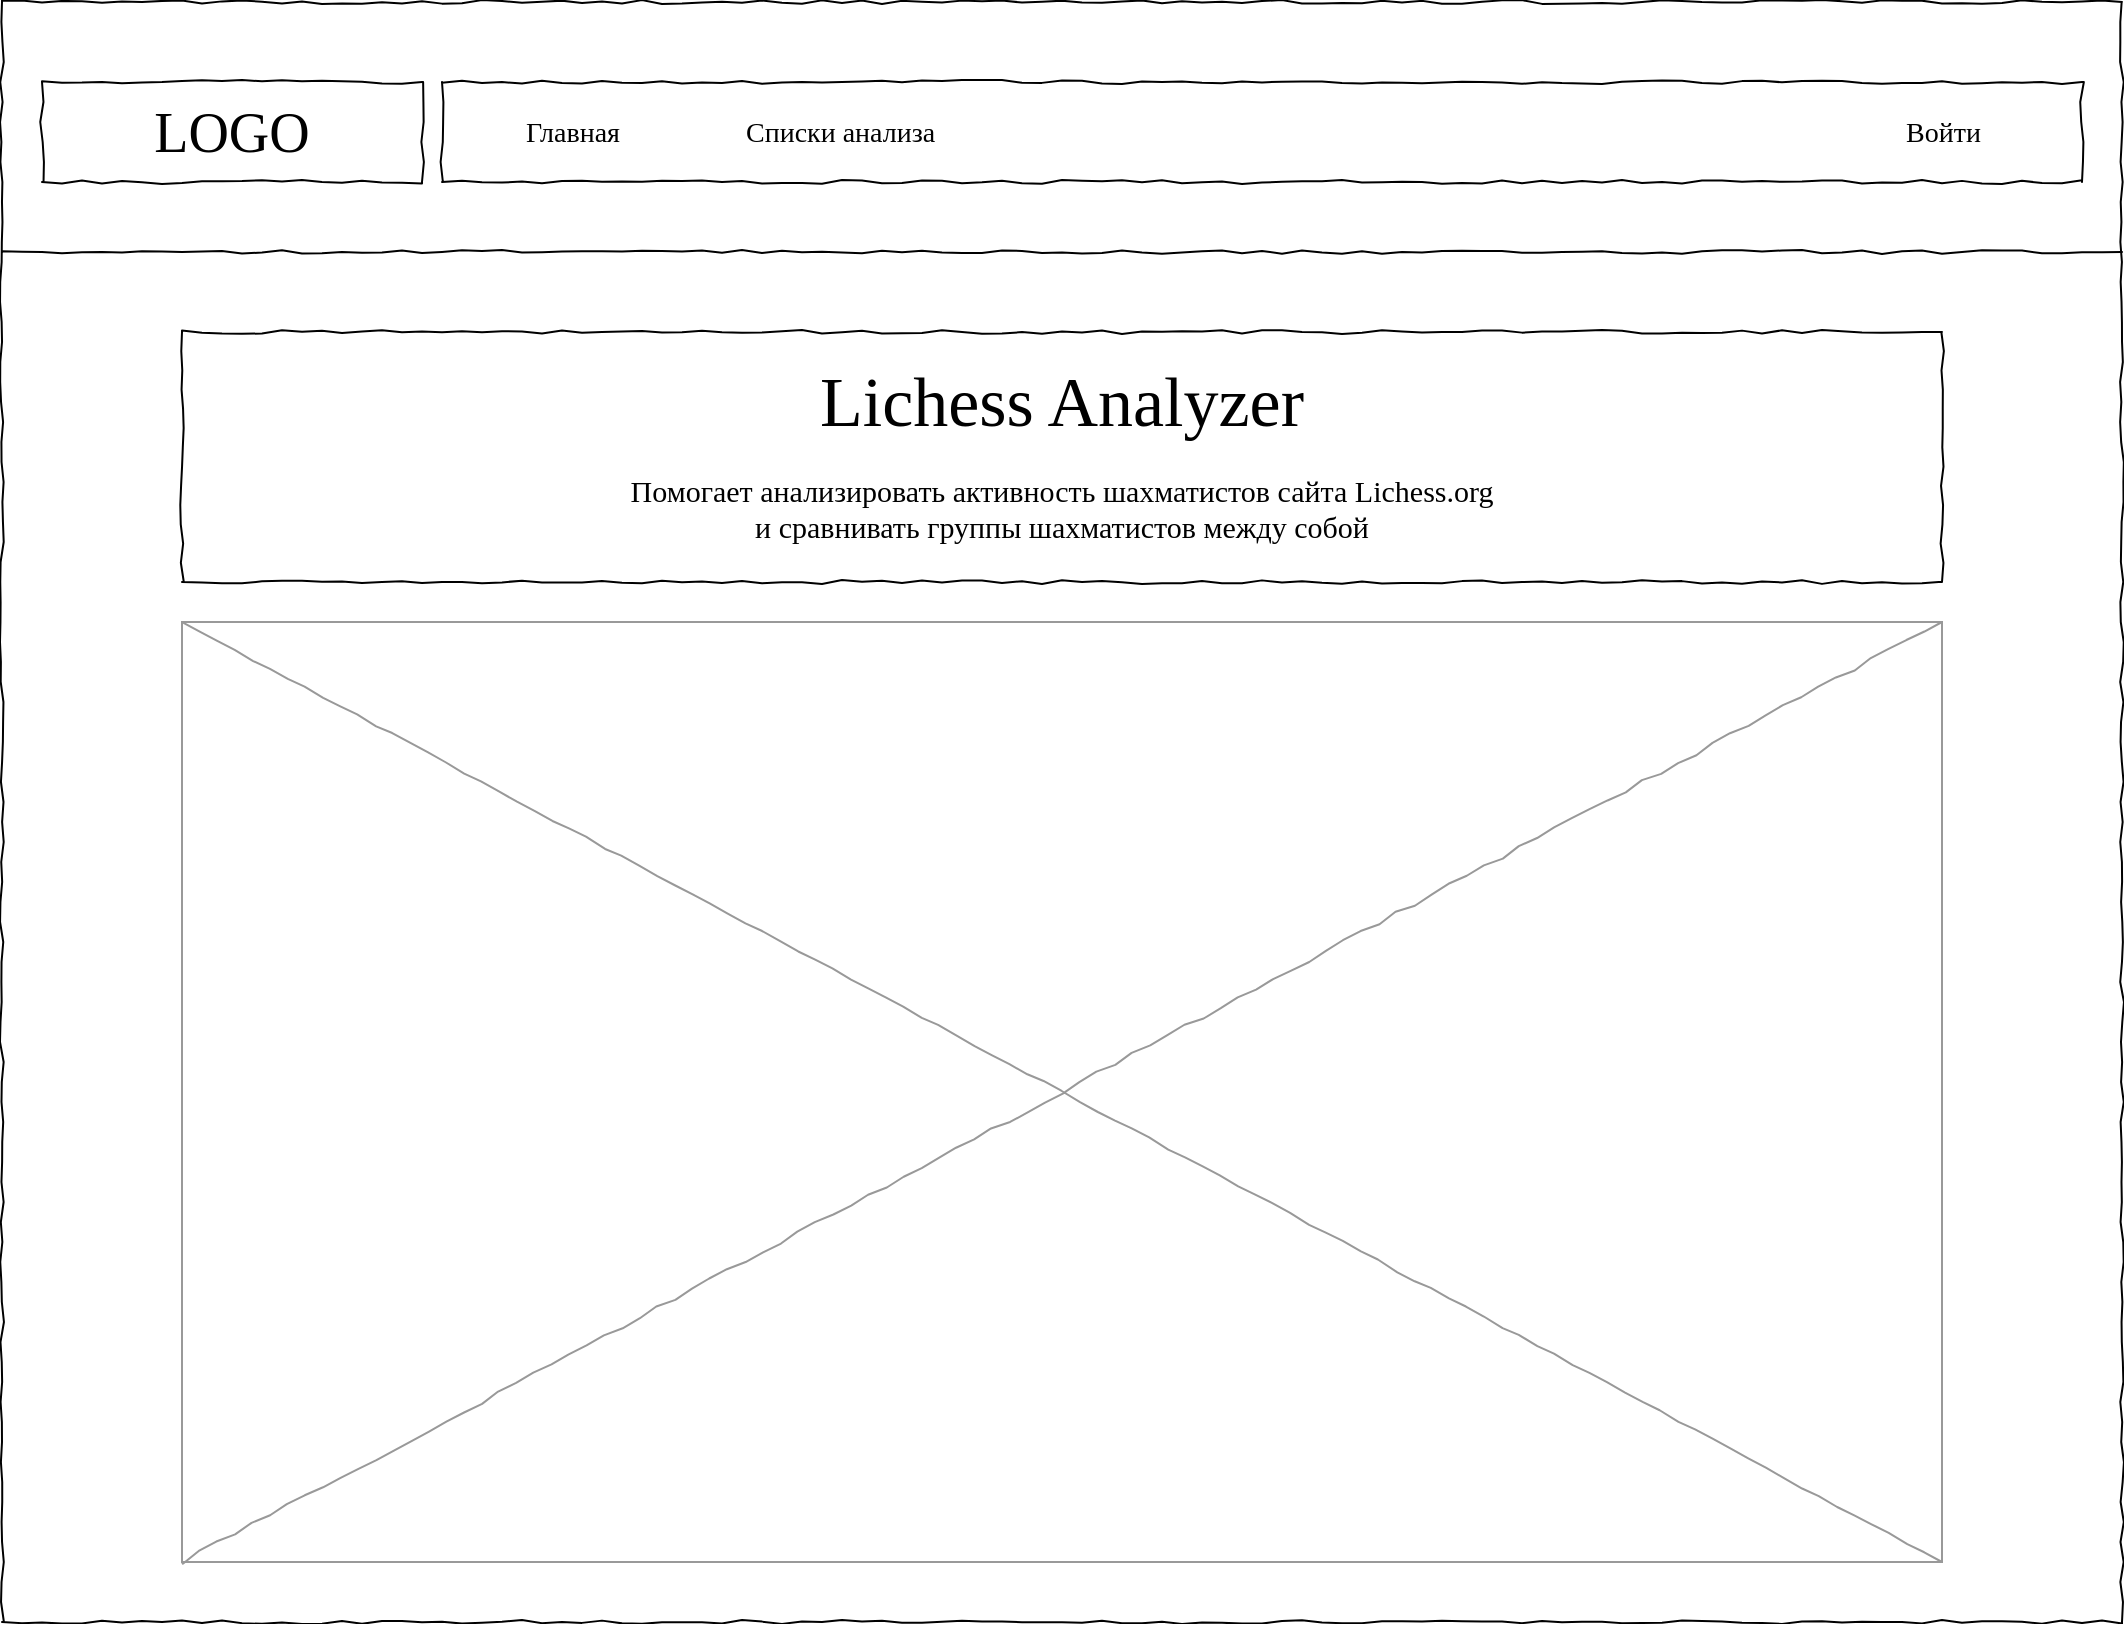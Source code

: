 <mxfile version="23.0.2" type="device" pages="6">
  <diagram id="IiK3ld2tbKqmQ97T3c0a" name="MainPage">
    <mxGraphModel dx="1857" dy="1140" grid="1" gridSize="10" guides="1" tooltips="1" connect="1" arrows="1" fold="1" page="1" pageScale="1" pageWidth="827" pageHeight="1169" math="0" shadow="0">
      <root>
        <mxCell id="0" />
        <mxCell id="1" parent="0" />
        <mxCell id="Mz0OKwbMR0Bx8eXLhOXx-1" value="" style="whiteSpace=wrap;html=1;rounded=0;shadow=0;labelBackgroundColor=none;strokeColor=#000000;strokeWidth=1;fillColor=none;fontFamily=Verdana;fontSize=12;fontColor=#000000;align=center;comic=1;" vertex="1" parent="1">
          <mxGeometry x="20" y="20" width="1060" height="810" as="geometry" />
        </mxCell>
        <mxCell id="Mz0OKwbMR0Bx8eXLhOXx-2" value="LOGO" style="whiteSpace=wrap;html=1;rounded=0;shadow=0;labelBackgroundColor=none;strokeWidth=1;fontFamily=Verdana;fontSize=28;align=center;comic=1;" vertex="1" parent="1">
          <mxGeometry x="40" y="60" width="190" height="50" as="geometry" />
        </mxCell>
        <mxCell id="Mz0OKwbMR0Bx8eXLhOXx-9" value="" style="line;strokeWidth=1;html=1;rounded=0;shadow=0;labelBackgroundColor=none;fillColor=none;fontFamily=Verdana;fontSize=14;fontColor=#000000;align=center;comic=1;" vertex="1" parent="1">
          <mxGeometry x="20" y="140" width="1060" height="10" as="geometry" />
        </mxCell>
        <mxCell id="Mz0OKwbMR0Bx8eXLhOXx-10" value="" style="whiteSpace=wrap;html=1;rounded=0;shadow=0;labelBackgroundColor=none;strokeWidth=1;fillColor=none;fontFamily=Verdana;fontSize=12;align=center;comic=1;" vertex="1" parent="1">
          <mxGeometry x="240" y="60" width="820" height="50" as="geometry" />
        </mxCell>
        <mxCell id="Mz0OKwbMR0Bx8eXLhOXx-11" value="Списки анализа" style="text;html=1;points=[];align=left;verticalAlign=top;spacingTop=-4;fontSize=14;fontFamily=Verdana" vertex="1" parent="1">
          <mxGeometry x="390" y="75" width="140" height="20" as="geometry" />
        </mxCell>
        <mxCell id="Mz0OKwbMR0Bx8eXLhOXx-12" value="Главная" style="text;html=1;points=[];align=left;verticalAlign=top;spacingTop=-4;fontSize=14;fontFamily=Verdana" vertex="1" parent="1">
          <mxGeometry x="280" y="75" width="60" height="20" as="geometry" />
        </mxCell>
        <mxCell id="Mz0OKwbMR0Bx8eXLhOXx-13" value="Войти" style="text;html=1;points=[];align=left;verticalAlign=top;spacingTop=-4;fontSize=14;fontFamily=Verdana" vertex="1" parent="1">
          <mxGeometry x="970" y="75" width="60" height="20" as="geometry" />
        </mxCell>
        <mxCell id="Mz0OKwbMR0Bx8eXLhOXx-15" value="&lt;div style=&quot;&quot;&gt;&lt;font style=&quot;font-size: 35px;&quot;&gt;Lichess Analyzer&lt;/font&gt;&lt;/div&gt;&lt;div style=&quot;&quot;&gt;&lt;br&gt;&lt;/div&gt;&lt;div style=&quot;font-size: 15px;&quot;&gt;&lt;font style=&quot;font-size: 15px;&quot;&gt;Помогает анализировать активность шахматистов сайта Lichess.org&lt;/font&gt;&lt;/div&gt;&lt;div style=&quot;font-size: 15px;&quot;&gt;&lt;font style=&quot;font-size: 15px;&quot;&gt;и сравнивать группы шахматистов между собой&lt;/font&gt;&lt;/div&gt;" style="whiteSpace=wrap;html=1;rounded=0;shadow=0;labelBackgroundColor=none;strokeWidth=1;fillColor=none;fontFamily=Verdana;fontSize=12;align=center;verticalAlign=top;spacing=10;comic=1;" vertex="1" parent="1">
          <mxGeometry x="110" y="185" width="880" height="125" as="geometry" />
        </mxCell>
        <mxCell id="Mz0OKwbMR0Bx8eXLhOXx-16" value="" style="verticalLabelPosition=bottom;shadow=0;dashed=0;align=center;html=1;verticalAlign=top;strokeWidth=1;shape=mxgraph.mockup.graphics.simpleIcon;strokeColor=#999999;rounded=0;labelBackgroundColor=none;fontFamily=Verdana;fontSize=14;fontColor=#000000;comic=1;" vertex="1" parent="1">
          <mxGeometry x="110" y="330" width="880" height="470" as="geometry" />
        </mxCell>
      </root>
    </mxGraphModel>
  </diagram>
  <diagram id="QaKkvuKtGLs4pYbrMKbZ" name="Login page">
    <mxGraphModel dx="1591" dy="977" grid="1" gridSize="10" guides="1" tooltips="1" connect="1" arrows="1" fold="1" page="1" pageScale="1" pageWidth="827" pageHeight="1169" math="0" shadow="0">
      <root>
        <mxCell id="0" />
        <mxCell id="1" parent="0" />
        <mxCell id="wQIzEjz2jWo5y-xXUScd-1" value="" style="whiteSpace=wrap;html=1;rounded=0;shadow=0;labelBackgroundColor=none;strokeColor=#000000;strokeWidth=1;fillColor=none;fontFamily=Verdana;fontSize=12;fontColor=#000000;align=center;comic=1;" vertex="1" parent="1">
          <mxGeometry x="20" y="10" width="1060" height="810" as="geometry" />
        </mxCell>
        <mxCell id="wQIzEjz2jWo5y-xXUScd-10" value="" style="rounded=1;whiteSpace=wrap;html=1;labelBackgroundColor=none;textOpacity=0;" vertex="1" parent="1">
          <mxGeometry x="320" y="287.5" width="480" height="255" as="geometry" />
        </mxCell>
        <mxCell id="wQIzEjz2jWo5y-xXUScd-2" value="LOGO" style="whiteSpace=wrap;html=1;rounded=0;shadow=0;labelBackgroundColor=none;strokeWidth=1;fontFamily=Verdana;fontSize=28;align=center;comic=1;" vertex="1" parent="1">
          <mxGeometry x="40" y="60" width="190" height="50" as="geometry" />
        </mxCell>
        <mxCell id="wQIzEjz2jWo5y-xXUScd-3" value="" style="line;strokeWidth=1;html=1;rounded=0;shadow=0;labelBackgroundColor=none;fillColor=none;fontFamily=Verdana;fontSize=14;fontColor=#000000;align=center;comic=1;" vertex="1" parent="1">
          <mxGeometry x="20" y="140" width="1060" height="10" as="geometry" />
        </mxCell>
        <mxCell id="wQIzEjz2jWo5y-xXUScd-4" value="" style="whiteSpace=wrap;html=1;rounded=0;shadow=0;labelBackgroundColor=none;strokeWidth=1;fillColor=none;fontFamily=Verdana;fontSize=12;align=center;comic=1;" vertex="1" parent="1">
          <mxGeometry x="240" y="60" width="820" height="50" as="geometry" />
        </mxCell>
        <mxCell id="wQIzEjz2jWo5y-xXUScd-5" value="Списки анализа" style="text;html=1;points=[];align=left;verticalAlign=top;spacingTop=-4;fontSize=14;fontFamily=Verdana" vertex="1" parent="1">
          <mxGeometry x="390" y="75" width="140" height="20" as="geometry" />
        </mxCell>
        <mxCell id="wQIzEjz2jWo5y-xXUScd-6" value="Главная" style="text;html=1;points=[];align=left;verticalAlign=top;spacingTop=-4;fontSize=14;fontFamily=Verdana" vertex="1" parent="1">
          <mxGeometry x="280" y="75" width="60" height="20" as="geometry" />
        </mxCell>
        <mxCell id="wQIzEjz2jWo5y-xXUScd-7" value="Войти" style="text;html=1;points=[];align=left;verticalAlign=top;spacingTop=-4;fontSize=14;fontFamily=Verdana" vertex="1" parent="1">
          <mxGeometry x="970" y="75" width="60" height="20" as="geometry" />
        </mxCell>
        <mxCell id="wQIzEjz2jWo5y-xXUScd-8" value="&lt;div style=&quot;&quot;&gt;&lt;font style=&quot;font-size: 35px;&quot;&gt;Вход&lt;/font&gt;&lt;/div&gt;&lt;div style=&quot;&quot;&gt;&lt;br&gt;&lt;/div&gt;" style="whiteSpace=wrap;html=1;rounded=0;shadow=0;labelBackgroundColor=none;strokeWidth=1;fillColor=none;fontFamily=Verdana;fontSize=12;align=center;verticalAlign=top;spacing=10;comic=1;" vertex="1" parent="1">
          <mxGeometry x="455" y="320" width="210" height="75" as="geometry" />
        </mxCell>
        <mxCell id="wQIzEjz2jWo5y-xXUScd-11" value="Выполнитть вход через Lichess.org" style="rounded=1;whiteSpace=wrap;html=1;labelBackgroundColor=#E6E6E6;gradientColor=#CCCCCC;" vertex="1" parent="1">
          <mxGeometry x="477.5" y="450" width="165" height="40" as="geometry" />
        </mxCell>
      </root>
    </mxGraphModel>
  </diagram>
  <diagram id="gsUxX-agN5oQk1AHhQDC" name="User info page">
    <mxGraphModel dx="1591" dy="977" grid="1" gridSize="10" guides="1" tooltips="1" connect="1" arrows="1" fold="1" page="1" pageScale="1" pageWidth="827" pageHeight="1169" math="0" shadow="0">
      <root>
        <mxCell id="0" />
        <mxCell id="1" parent="0" />
        <mxCell id="LaWa-MuA3kU5M70GhgQJ-1" value="" style="whiteSpace=wrap;html=1;rounded=0;shadow=0;labelBackgroundColor=none;strokeColor=#000000;strokeWidth=1;fillColor=none;fontFamily=Verdana;fontSize=12;fontColor=#000000;align=center;comic=1;" vertex="1" parent="1">
          <mxGeometry x="20" y="10" width="1060" height="810" as="geometry" />
        </mxCell>
        <mxCell id="LaWa-MuA3kU5M70GhgQJ-3" value="LOGO" style="whiteSpace=wrap;html=1;rounded=0;shadow=0;labelBackgroundColor=none;strokeWidth=1;fontFamily=Verdana;fontSize=28;align=center;comic=1;" vertex="1" parent="1">
          <mxGeometry x="40" y="60" width="190" height="50" as="geometry" />
        </mxCell>
        <mxCell id="LaWa-MuA3kU5M70GhgQJ-4" value="" style="line;strokeWidth=1;html=1;rounded=0;shadow=0;labelBackgroundColor=none;fillColor=none;fontFamily=Verdana;fontSize=14;fontColor=#000000;align=center;comic=1;" vertex="1" parent="1">
          <mxGeometry x="20" y="140" width="1060" height="10" as="geometry" />
        </mxCell>
        <mxCell id="LaWa-MuA3kU5M70GhgQJ-5" value="" style="whiteSpace=wrap;html=1;rounded=0;shadow=0;labelBackgroundColor=none;strokeWidth=1;fillColor=none;fontFamily=Verdana;fontSize=12;align=center;comic=1;" vertex="1" parent="1">
          <mxGeometry x="240" y="60" width="820" height="50" as="geometry" />
        </mxCell>
        <mxCell id="LaWa-MuA3kU5M70GhgQJ-6" value="Списки анализа" style="text;html=1;points=[];align=left;verticalAlign=top;spacingTop=-4;fontSize=14;fontFamily=Verdana" vertex="1" parent="1">
          <mxGeometry x="390" y="75" width="140" height="20" as="geometry" />
        </mxCell>
        <mxCell id="LaWa-MuA3kU5M70GhgQJ-7" value="Главная" style="text;html=1;points=[];align=left;verticalAlign=top;spacingTop=-4;fontSize=14;fontFamily=Verdana" vertex="1" parent="1">
          <mxGeometry x="280" y="75" width="60" height="20" as="geometry" />
        </mxCell>
        <mxCell id="LaWa-MuA3kU5M70GhgQJ-8" value="Выйти" style="text;html=1;points=[];align=left;verticalAlign=top;spacingTop=-4;fontSize=14;fontFamily=Verdana" vertex="1" parent="1">
          <mxGeometry x="970" y="75" width="60" height="20" as="geometry" />
        </mxCell>
        <mxCell id="LaWa-MuA3kU5M70GhgQJ-11" value="Профиль" style="text;html=1;points=[];align=left;verticalAlign=top;spacingTop=-4;fontSize=14;fontFamily=Verdana" vertex="1" parent="1">
          <mxGeometry x="880" y="75" width="60" height="20" as="geometry" />
        </mxCell>
        <mxCell id="F1xzPa3hh6V_stAeZqub-1" value="" style="whiteSpace=wrap;html=1;rounded=0;shadow=0;labelBackgroundColor=none;strokeWidth=1;fillColor=none;fontFamily=Verdana;fontSize=12;align=center;comic=1;" vertex="1" parent="1">
          <mxGeometry x="240" y="380" width="620" height="390" as="geometry" />
        </mxCell>
        <mxCell id="F1xzPa3hh6V_stAeZqub-6" value="&amp;lt;НИКНЕЙМ&amp;gt;" style="text;html=1;points=[];align=center;verticalAlign=top;spacingTop=-4;fontSize=23;fontFamily=Verdana" vertex="1" parent="1">
          <mxGeometry x="465" y="405" width="170" height="35" as="geometry" />
        </mxCell>
        <mxCell id="F1xzPa3hh6V_stAeZqub-9" value="Имя:" style="text;html=1;points=[];align=left;verticalAlign=top;spacingTop=-4;fontSize=23;fontFamily=Verdana" vertex="1" parent="1">
          <mxGeometry x="280" y="460" width="170" height="35" as="geometry" />
        </mxCell>
        <mxCell id="F1xzPa3hh6V_stAeZqub-8" value="" style="ellipse;whiteSpace=wrap;html=1;aspect=fixed;" vertex="1" parent="1">
          <mxGeometry x="450" y="160" width="200" height="200" as="geometry" />
        </mxCell>
        <mxCell id="F1xzPa3hh6V_stAeZqub-7" value="" style="shape=actor;whiteSpace=wrap;html=1;" vertex="1" parent="1">
          <mxGeometry x="490" y="180" width="120" height="140" as="geometry" />
        </mxCell>
        <mxCell id="F1xzPa3hh6V_stAeZqub-10" value="&amp;lt;ИМЯ&amp;gt;" style="text;html=1;points=[];align=left;verticalAlign=top;spacingTop=-4;fontSize=23;fontFamily=Verdana" vertex="1" parent="1">
          <mxGeometry x="465" y="460" width="170" height="35" as="geometry" />
        </mxCell>
        <mxCell id="F1xzPa3hh6V_stAeZqub-11" value="Фамилия:" style="text;html=1;points=[];align=left;verticalAlign=top;spacingTop=-4;fontSize=23;fontFamily=Verdana" vertex="1" parent="1">
          <mxGeometry x="280" y="510" width="170" height="35" as="geometry" />
        </mxCell>
        <mxCell id="F1xzPa3hh6V_stAeZqub-12" value="&amp;lt;Фамилия&amp;gt;" style="text;html=1;points=[];align=left;verticalAlign=top;spacingTop=-4;fontSize=23;fontFamily=Verdana" vertex="1" parent="1">
          <mxGeometry x="465" y="510" width="170" height="35" as="geometry" />
        </mxCell>
        <mxCell id="F1xzPa3hh6V_stAeZqub-13" value="Email:" style="text;html=1;points=[];align=left;verticalAlign=top;spacingTop=-4;fontSize=23;fontFamily=Verdana" vertex="1" parent="1">
          <mxGeometry x="280" y="567" width="170" height="35" as="geometry" />
        </mxCell>
        <mxCell id="F1xzPa3hh6V_stAeZqub-14" value="&amp;lt;Email&amp;gt;" style="text;html=1;points=[];align=left;verticalAlign=top;spacingTop=-4;fontSize=23;fontFamily=Verdana" vertex="1" parent="1">
          <mxGeometry x="465" y="567" width="170" height="35" as="geometry" />
        </mxCell>
        <mxCell id="F1xzPa3hh6V_stAeZqub-15" value="" style="endArrow=none;html=1;rounded=0;" edge="1" parent="1">
          <mxGeometry width="50" height="50" relative="1" as="geometry">
            <mxPoint x="325" y="447" as="sourcePoint" />
            <mxPoint x="775" y="447" as="targetPoint" />
          </mxGeometry>
        </mxCell>
        <mxCell id="ewccHbYCYrvNgYE0I8Cm-1" value="Выйти из аккаунта" style="rounded=1;whiteSpace=wrap;html=1;labelBackgroundColor=none;gradientColor=#FF8000;fontSize=16;" vertex="1" parent="1">
          <mxGeometry x="300" y="700" width="165" height="40" as="geometry" />
        </mxCell>
        <mxCell id="ewccHbYCYrvNgYE0I8Cm-2" value="Удалить аккаунт" style="rounded=1;whiteSpace=wrap;html=1;labelBackgroundColor=none;gradientColor=#990000;fontSize=16;" vertex="1" parent="1">
          <mxGeometry x="630" y="700" width="165" height="40" as="geometry" />
        </mxCell>
        <mxCell id="ewccHbYCYrvNgYE0I8Cm-3" value="" style="rounded=1;whiteSpace=wrap;html=1;arcSize=4;" vertex="1" parent="1">
          <mxGeometry x="250" y="210" width="600" height="397.5" as="geometry" />
        </mxCell>
        <mxCell id="ewccHbYCYrvNgYE0I8Cm-4" value="Вы действительно хотите выйти из аккаунта?" style="text;html=1;strokeColor=none;fillColor=none;align=center;verticalAlign=middle;whiteSpace=wrap;rounded=0;fontSize=25;fontStyle=1" vertex="1" parent="1">
          <mxGeometry x="362.5" y="250" width="375" height="90" as="geometry" />
        </mxCell>
        <mxCell id="ewccHbYCYrvNgYE0I8Cm-5" value="Да" style="rounded=1;whiteSpace=wrap;html=1;labelBackgroundColor=none;gradientColor=#FF8000;fontSize=23;fontStyle=1" vertex="1" parent="1">
          <mxGeometry x="428.75" y="387.5" width="242.5" height="55" as="geometry" />
        </mxCell>
        <mxCell id="ewccHbYCYrvNgYE0I8Cm-6" value="Нет" style="rounded=1;whiteSpace=wrap;html=1;labelBackgroundColor=none;gradientColor=#CCFF99;fontSize=18;fontStyle=1" vertex="1" parent="1">
          <mxGeometry x="467.5" y="490" width="165" height="40" as="geometry" />
        </mxCell>
      </root>
    </mxGraphModel>
  </diagram>
  <diagram name="CreateList" id="H6Mq4MIMb5we2bDbcJ7b">
    <mxGraphModel dx="1311" dy="805" grid="1" gridSize="10" guides="1" tooltips="1" connect="1" arrows="1" fold="1" page="1" pageScale="1" pageWidth="1100" pageHeight="850" background="none" math="0" shadow="0">
      <root>
        <mxCell id="TrkUtgAtJDy5SnL39M_V-0" />
        <mxCell id="TrkUtgAtJDy5SnL39M_V-1" parent="TrkUtgAtJDy5SnL39M_V-0" />
        <mxCell id="TrkUtgAtJDy5SnL39M_V-2" value="" style="whiteSpace=wrap;html=1;rounded=0;shadow=0;labelBackgroundColor=none;strokeColor=#000000;strokeWidth=1;fillColor=none;fontFamily=Verdana;fontSize=12;fontColor=#000000;align=center;comic=1;" vertex="1" parent="TrkUtgAtJDy5SnL39M_V-1">
          <mxGeometry x="20" y="10" width="1060" height="810" as="geometry" />
        </mxCell>
        <mxCell id="TrkUtgAtJDy5SnL39M_V-3" value="LOGO" style="whiteSpace=wrap;html=1;rounded=0;shadow=0;labelBackgroundColor=none;strokeWidth=1;fontFamily=Verdana;fontSize=28;align=center;comic=1;" vertex="1" parent="TrkUtgAtJDy5SnL39M_V-1">
          <mxGeometry x="40" y="60" width="190" height="50" as="geometry" />
        </mxCell>
        <mxCell id="TrkUtgAtJDy5SnL39M_V-4" value="" style="line;strokeWidth=1;html=1;rounded=0;shadow=0;labelBackgroundColor=none;fillColor=none;fontFamily=Verdana;fontSize=14;fontColor=#000000;align=center;comic=1;" vertex="1" parent="TrkUtgAtJDy5SnL39M_V-1">
          <mxGeometry x="20" y="140" width="1060" height="10" as="geometry" />
        </mxCell>
        <mxCell id="TrkUtgAtJDy5SnL39M_V-5" value="" style="whiteSpace=wrap;html=1;rounded=0;shadow=0;labelBackgroundColor=none;strokeWidth=1;fillColor=none;fontFamily=Verdana;fontSize=12;align=center;comic=1;" vertex="1" parent="TrkUtgAtJDy5SnL39M_V-1">
          <mxGeometry x="240" y="60" width="820" height="50" as="geometry" />
        </mxCell>
        <mxCell id="TrkUtgAtJDy5SnL39M_V-6" value="Списки анализа" style="text;html=1;points=[];align=left;verticalAlign=top;spacingTop=-4;fontSize=14;fontFamily=Verdana" vertex="1" parent="TrkUtgAtJDy5SnL39M_V-1">
          <mxGeometry x="390" y="75" width="140" height="20" as="geometry" />
        </mxCell>
        <mxCell id="TrkUtgAtJDy5SnL39M_V-7" value="Главная" style="text;html=1;points=[];align=left;verticalAlign=top;spacingTop=-4;fontSize=14;fontFamily=Verdana" vertex="1" parent="TrkUtgAtJDy5SnL39M_V-1">
          <mxGeometry x="280" y="75" width="60" height="20" as="geometry" />
        </mxCell>
        <mxCell id="TrkUtgAtJDy5SnL39M_V-8" value="Выйти" style="text;html=1;points=[];align=left;verticalAlign=top;spacingTop=-4;fontSize=14;fontFamily=Verdana" vertex="1" parent="TrkUtgAtJDy5SnL39M_V-1">
          <mxGeometry x="970" y="75" width="60" height="20" as="geometry" />
        </mxCell>
        <mxCell id="TrkUtgAtJDy5SnL39M_V-9" value="Профиль" style="text;html=1;points=[];align=left;verticalAlign=top;spacingTop=-4;fontSize=14;fontFamily=Verdana" vertex="1" parent="TrkUtgAtJDy5SnL39M_V-1">
          <mxGeometry x="880" y="75" width="60" height="20" as="geometry" />
        </mxCell>
        <mxCell id="TrkUtgAtJDy5SnL39M_V-15" value="" style="whiteSpace=wrap;html=1;rounded=0;shadow=0;labelBackgroundColor=none;strokeWidth=1;fillColor=none;fontFamily=Verdana;fontSize=12;align=center;comic=1;" vertex="1" parent="TrkUtgAtJDy5SnL39M_V-1">
          <mxGeometry x="40" y="160" width="1020" height="640" as="geometry" />
        </mxCell>
        <mxCell id="TrkUtgAtJDy5SnL39M_V-14" value="Выберите шахматистов для добавления в список" style="whiteSpace=wrap;html=1;rounded=0;shadow=0;labelBackgroundColor=none;strokeWidth=1;fontFamily=Verdana;fontSize=22;align=center;comic=1;fontStyle=1" vertex="1" parent="TrkUtgAtJDy5SnL39M_V-1">
          <mxGeometry x="60" y="190" width="350" height="80" as="geometry" />
        </mxCell>
        <mxCell id="TrkUtgAtJDy5SnL39M_V-16" value="&lt;font style=&quot;font-size: 12px;&quot;&gt;Выбранные шахматисты&lt;/font&gt;" style="swimlane;fontStyle=1;childLayout=stackLayout;horizontal=1;startSize=30;horizontalStack=0;resizeParent=1;resizeParentMax=0;resizeLast=0;collapsible=1;marginBottom=0;whiteSpace=wrap;html=1;rounded=1;arcSize=9;align=center;spacingLeft=0;fontSize=12;" vertex="1" parent="TrkUtgAtJDy5SnL39M_V-1">
          <mxGeometry x="860" y="190" width="190" height="270" as="geometry" />
        </mxCell>
        <mxCell id="TrkUtgAtJDy5SnL39M_V-17" value="Шахматист 21" style="text;strokeColor=none;fillColor=none;align=left;verticalAlign=middle;spacingLeft=4;spacingRight=4;overflow=hidden;points=[[0,0.5],[1,0.5]];portConstraint=eastwest;rotatable=0;whiteSpace=wrap;html=1;" vertex="1" parent="TrkUtgAtJDy5SnL39M_V-16">
          <mxGeometry y="30" width="190" height="30" as="geometry" />
        </mxCell>
        <mxCell id="e-lgOX3UY4oCe4aN9s-V-46" value="Шахматист 213" style="text;strokeColor=none;fillColor=none;align=left;verticalAlign=middle;spacingLeft=4;spacingRight=4;overflow=hidden;points=[[0,0.5],[1,0.5]];portConstraint=eastwest;rotatable=0;whiteSpace=wrap;html=1;" vertex="1" parent="TrkUtgAtJDy5SnL39M_V-16">
          <mxGeometry y="60" width="190" height="30" as="geometry" />
        </mxCell>
        <mxCell id="e-lgOX3UY4oCe4aN9s-V-47" value="Шахматист 31" style="text;strokeColor=none;fillColor=none;align=left;verticalAlign=middle;spacingLeft=4;spacingRight=4;overflow=hidden;points=[[0,0.5],[1,0.5]];portConstraint=eastwest;rotatable=0;whiteSpace=wrap;html=1;" vertex="1" parent="TrkUtgAtJDy5SnL39M_V-16">
          <mxGeometry y="90" width="190" height="30" as="geometry" />
        </mxCell>
        <mxCell id="e-lgOX3UY4oCe4aN9s-V-48" value="Шахматист 21213" style="text;strokeColor=none;fillColor=none;align=left;verticalAlign=middle;spacingLeft=4;spacingRight=4;overflow=hidden;points=[[0,0.5],[1,0.5]];portConstraint=eastwest;rotatable=0;whiteSpace=wrap;html=1;" vertex="1" parent="TrkUtgAtJDy5SnL39M_V-16">
          <mxGeometry y="120" width="190" height="30" as="geometry" />
        </mxCell>
        <mxCell id="e-lgOX3UY4oCe4aN9s-V-49" value="Шахматист 214" style="text;strokeColor=none;fillColor=none;align=left;verticalAlign=middle;spacingLeft=4;spacingRight=4;overflow=hidden;points=[[0,0.5],[1,0.5]];portConstraint=eastwest;rotatable=0;whiteSpace=wrap;html=1;" vertex="1" parent="TrkUtgAtJDy5SnL39M_V-16">
          <mxGeometry y="150" width="190" height="30" as="geometry" />
        </mxCell>
        <mxCell id="e-lgOX3UY4oCe4aN9s-V-50" value="Шахматист 214532" style="text;strokeColor=none;fillColor=none;align=left;verticalAlign=middle;spacingLeft=4;spacingRight=4;overflow=hidden;points=[[0,0.5],[1,0.5]];portConstraint=eastwest;rotatable=0;whiteSpace=wrap;html=1;" vertex="1" parent="TrkUtgAtJDy5SnL39M_V-16">
          <mxGeometry y="180" width="190" height="30" as="geometry" />
        </mxCell>
        <mxCell id="e-lgOX3UY4oCe4aN9s-V-51" value="Шахматист 2121" style="text;strokeColor=none;fillColor=none;align=left;verticalAlign=middle;spacingLeft=4;spacingRight=4;overflow=hidden;points=[[0,0.5],[1,0.5]];portConstraint=eastwest;rotatable=0;whiteSpace=wrap;html=1;" vertex="1" parent="TrkUtgAtJDy5SnL39M_V-16">
          <mxGeometry y="210" width="190" height="30" as="geometry" />
        </mxCell>
        <mxCell id="e-lgOX3UY4oCe4aN9s-V-52" value="Шахматист 3" style="text;strokeColor=none;fillColor=none;align=left;verticalAlign=middle;spacingLeft=4;spacingRight=4;overflow=hidden;points=[[0,0.5],[1,0.5]];portConstraint=eastwest;rotatable=0;whiteSpace=wrap;html=1;" vertex="1" parent="TrkUtgAtJDy5SnL39M_V-16">
          <mxGeometry y="240" width="190" height="30" as="geometry" />
        </mxCell>
        <mxCell id="CNU12XBZO9O0yszETQvZ-12" value="Искать среди:" style="whiteSpace=wrap;html=1;rounded=0;shadow=0;labelBackgroundColor=none;strokeWidth=1;fontFamily=Verdana;fontSize=22;align=center;comic=1;" vertex="1" parent="TrkUtgAtJDy5SnL39M_V-1">
          <mxGeometry x="420" y="190" width="190" height="30" as="geometry" />
        </mxCell>
        <mxCell id="CNU12XBZO9O0yszETQvZ-13" value="Шахматистов" style="strokeWidth=1;shadow=0;dashed=0;align=center;html=1;shape=mxgraph.mockup.forms.uRect;fontSize=17;fontColor=#666666;align=left;spacingLeft=5;strokeColor=#666666;" vertex="1" parent="TrkUtgAtJDy5SnL39M_V-1">
          <mxGeometry x="630" y="195" width="120" height="30" as="geometry" />
        </mxCell>
        <mxCell id="CNU12XBZO9O0yszETQvZ-14" value="Клубов" style="strokeWidth=1;shadow=0;dashed=0;align=center;html=1;shape=mxgraph.mockup.forms.uRect;fontSize=17;fontColor=#ffffff;align=left;spacingLeft=5;strokeColor=#008cff;fillColor=#008cff;" vertex="1" parent="TrkUtgAtJDy5SnL39M_V-1">
          <mxGeometry x="770" y="195" width="70" height="30" as="geometry" />
        </mxCell>
        <mxCell id="CNU12XBZO9O0yszETQvZ-16" value="Искать по:" style="whiteSpace=wrap;html=1;rounded=0;shadow=0;labelBackgroundColor=none;strokeWidth=1;fontFamily=Verdana;fontSize=22;align=center;comic=1;" vertex="1" parent="TrkUtgAtJDy5SnL39M_V-1">
          <mxGeometry x="420" y="240" width="190" height="30" as="geometry" />
        </mxCell>
        <mxCell id="CNU12XBZO9O0yszETQvZ-17" value="ID" style="strokeWidth=1;shadow=0;dashed=0;align=center;html=1;shape=mxgraph.mockup.forms.uRect;fontSize=17;fontColor=#666666;align=left;spacingLeft=5;strokeColor=#666666;" vertex="1" parent="TrkUtgAtJDy5SnL39M_V-1">
          <mxGeometry x="720" y="240" width="120" height="30" as="geometry" />
        </mxCell>
        <mxCell id="CNU12XBZO9O0yszETQvZ-18" value="Имени" style="strokeWidth=1;shadow=0;dashed=0;align=center;html=1;shape=mxgraph.mockup.forms.uRect;fontSize=17;fontColor=#ffffff;align=left;spacingLeft=5;strokeColor=#008cff;fillColor=#008cff;" vertex="1" parent="TrkUtgAtJDy5SnL39M_V-1">
          <mxGeometry x="630" y="240" width="70" height="30" as="geometry" />
        </mxCell>
        <mxCell id="CNU12XBZO9O0yszETQvZ-19" value="" style="whiteSpace=wrap;html=1;rounded=0;shadow=0;labelBackgroundColor=none;strokeWidth=1;fillColor=none;fontFamily=Verdana;fontSize=12;align=center;comic=1;" vertex="1" parent="TrkUtgAtJDy5SnL39M_V-1">
          <mxGeometry x="60" y="280" width="780" height="510" as="geometry" />
        </mxCell>
        <mxCell id="e-lgOX3UY4oCe4aN9s-V-0" value="Подтвердить добавление" style="rounded=1;whiteSpace=wrap;html=1;labelBackgroundColor=none;gradientColor=#CCFF99;fontSize=18;fontStyle=1" vertex="1" parent="TrkUtgAtJDy5SnL39M_V-1">
          <mxGeometry x="872.5" y="740" width="165" height="50" as="geometry" />
        </mxCell>
        <mxCell id="e-lgOX3UY4oCe4aN9s-V-1" value="Клуб" style="strokeWidth=1;shadow=0;dashed=0;align=center;html=1;shape=mxgraph.mockup.forms.searchBox;strokeColor=#999999;mainText=;strokeColor2=#008cff;fontColor=#666666;fontSize=17;align=left;spacingLeft=3;whiteSpace=wrap;" vertex="1" parent="TrkUtgAtJDy5SnL39M_V-1">
          <mxGeometry x="610" y="300" width="220" height="30" as="geometry" />
        </mxCell>
        <mxCell id="e-lgOX3UY4oCe4aN9s-V-2" value="Результаты поиска" style="whiteSpace=wrap;html=1;rounded=0;shadow=0;labelBackgroundColor=none;strokeWidth=1;fontFamily=Verdana;fontSize=18;align=center;comic=1;" vertex="1" parent="TrkUtgAtJDy5SnL39M_V-1">
          <mxGeometry x="80" y="300" width="510" height="30" as="geometry" />
        </mxCell>
        <mxCell id="e-lgOX3UY4oCe4aN9s-V-16" value="&lt;font style=&quot;font-size: 12px;&quot;&gt;Найденные клубы&lt;/font&gt;" style="swimlane;fontStyle=1;childLayout=stackLayout;horizontal=1;startSize=30;horizontalStack=0;resizeParent=1;resizeParentMax=0;resizeLast=0;collapsible=1;marginBottom=0;whiteSpace=wrap;html=1;rounded=1;arcSize=9;align=center;spacingLeft=0;fontSize=12;strokeWidth=3;" vertex="1" parent="TrkUtgAtJDy5SnL39M_V-1">
          <mxGeometry x="80" y="350" width="750" height="300" as="geometry" />
        </mxCell>
        <mxCell id="e-lgOX3UY4oCe4aN9s-V-17" value="Клуб 1" style="text;strokeColor=none;fillColor=none;align=left;verticalAlign=middle;spacingLeft=4;spacingRight=4;overflow=hidden;points=[[0,0.5],[1,0.5]];portConstraint=eastwest;rotatable=0;whiteSpace=wrap;html=1;" vertex="1" parent="e-lgOX3UY4oCe4aN9s-V-16">
          <mxGeometry y="30" width="750" height="30" as="geometry" />
        </mxCell>
        <mxCell id="e-lgOX3UY4oCe4aN9s-V-18" value="Клуб 2" style="text;strokeColor=none;fillColor=none;align=left;verticalAlign=middle;spacingLeft=4;spacingRight=4;overflow=hidden;points=[[0,0.5],[1,0.5]];portConstraint=eastwest;rotatable=0;whiteSpace=wrap;html=1;" vertex="1" parent="e-lgOX3UY4oCe4aN9s-V-16">
          <mxGeometry y="60" width="750" height="30" as="geometry" />
        </mxCell>
        <mxCell id="e-lgOX3UY4oCe4aN9s-V-19" value="Клуб 3" style="text;strokeColor=none;fillColor=none;align=left;verticalAlign=middle;spacingLeft=4;spacingRight=4;overflow=hidden;points=[[0,0.5],[1,0.5]];portConstraint=eastwest;rotatable=0;whiteSpace=wrap;html=1;" vertex="1" parent="e-lgOX3UY4oCe4aN9s-V-16">
          <mxGeometry y="90" width="750" height="30" as="geometry" />
        </mxCell>
        <mxCell id="e-lgOX3UY4oCe4aN9s-V-23" value="Клуб 4" style="swimlane;fontStyle=1;childLayout=stackLayout;horizontal=1;startSize=30;horizontalStack=0;resizeParent=1;resizeParentMax=0;resizeLast=0;collapsible=1;marginBottom=0;whiteSpace=wrap;html=1;rounded=1;arcSize=9;align=center;spacingLeft=0;fontSize=13;labelBorderColor=none;strokeWidth=2;" vertex="1" parent="e-lgOX3UY4oCe4aN9s-V-16">
          <mxGeometry y="120" width="750" height="150" as="geometry">
            <mxRectangle y="210" width="190" height="30" as="alternateBounds" />
          </mxGeometry>
        </mxCell>
        <mxCell id="e-lgOX3UY4oCe4aN9s-V-41" value="" style="strokeWidth=1;shadow=0;dashed=0;align=center;html=1;shape=mxgraph.mockup.forms.rrect;rSize=0;strokeColor=#999999;fillColor=#ffffff;recursiveResize=0;" vertex="1" parent="e-lgOX3UY4oCe4aN9s-V-23">
          <mxGeometry y="30" width="750" height="120" as="geometry" />
        </mxCell>
        <mxCell id="e-lgOX3UY4oCe4aN9s-V-42" value="Шахматист 1" style="strokeWidth=1;shadow=0;dashed=0;align=center;html=1;shape=mxgraph.mockup.forms.rrect;rSize=0;fillColor=#eeeeee;strokeColor=#999999;gradientColor=#cccccc;align=left;spacingLeft=4;fontSize=17;fontColor=#666666;labelPosition=right;" vertex="1" parent="e-lgOX3UY4oCe4aN9s-V-41">
          <mxGeometry x="8" y="7.5" width="15" height="15" as="geometry" />
        </mxCell>
        <mxCell id="e-lgOX3UY4oCe4aN9s-V-43" value="Шахматист 2" style="strokeWidth=1;shadow=0;dashed=0;align=center;html=1;shape=mxgraph.mockup.forms.rrect;rSize=0;fillColor=#eeeeee;strokeColor=#999999;gradientColor=#cccccc;align=left;spacingLeft=4;fontSize=17;fontColor=#666666;labelPosition=right;" vertex="1" parent="e-lgOX3UY4oCe4aN9s-V-41">
          <mxGeometry x="8" y="37.5" width="15" height="15" as="geometry" />
        </mxCell>
        <mxCell id="e-lgOX3UY4oCe4aN9s-V-44" value="Шахматист 3" style="strokeWidth=1;shadow=0;dashed=0;align=center;html=1;shape=mxgraph.mockup.forms.checkbox;rSize=0;resizable=0;fillColor=#aaaaaa;strokeColor=#444444;gradientColor=#666666;align=left;spacingLeft=4;fontSize=17;fontColor=#008cff;labelPosition=right;" vertex="1" parent="e-lgOX3UY4oCe4aN9s-V-41">
          <mxGeometry x="8" y="67.5" width="15" height="15" as="geometry" />
        </mxCell>
        <mxCell id="e-lgOX3UY4oCe4aN9s-V-45" value="Шахматист 4" style="strokeWidth=1;shadow=0;dashed=0;align=center;html=1;shape=mxgraph.mockup.forms.rrect;rSize=0;fillColor=#eeeeee;strokeColor=#999999;gradientColor=#cccccc;align=left;spacingLeft=4;fontSize=17;fontColor=#666666;labelPosition=right;" vertex="1" parent="e-lgOX3UY4oCe4aN9s-V-41">
          <mxGeometry x="8" y="97.5" width="15" height="15" as="geometry" />
        </mxCell>
        <mxCell id="e-lgOX3UY4oCe4aN9s-V-20" value="Клуб 5" style="text;strokeColor=none;fillColor=none;align=left;verticalAlign=middle;spacingLeft=4;spacingRight=4;overflow=hidden;points=[[0,0.5],[1,0.5]];portConstraint=eastwest;rotatable=0;whiteSpace=wrap;html=1;" vertex="1" parent="e-lgOX3UY4oCe4aN9s-V-16">
          <mxGeometry y="270" width="750" height="30" as="geometry" />
        </mxCell>
        <mxCell id="e-lgOX3UY4oCe4aN9s-V-56" value="Вернуться в список" style="rounded=1;whiteSpace=wrap;html=1;labelBackgroundColor=none;gradientColor=#CCCC00;fontSize=18;fontStyle=1" vertex="1" parent="TrkUtgAtJDy5SnL39M_V-1">
          <mxGeometry x="872.5" y="680" width="165" height="50" as="geometry" />
        </mxCell>
      </root>
    </mxGraphModel>
  </diagram>
  <diagram name="Dashboard" id="03018318-947c-dd8e-b7a3-06fadd420f32">
    <mxGraphModel dx="1311" dy="805" grid="1" gridSize="10" guides="1" tooltips="1" connect="1" arrows="1" fold="1" page="1" pageScale="1" pageWidth="1100" pageHeight="850" background="none" math="0" shadow="0">
      <root>
        <mxCell id="0" />
        <mxCell id="1" parent="0" />
        <mxCell id="DCbqXVpz4Dzk2Q7XPh-L-1" value="" style="whiteSpace=wrap;html=1;rounded=0;shadow=0;labelBackgroundColor=none;strokeColor=#000000;strokeWidth=1;fillColor=none;fontFamily=Verdana;fontSize=12;fontColor=#000000;align=center;comic=1;" vertex="1" parent="1">
          <mxGeometry x="20" y="10" width="1060" height="810" as="geometry" />
        </mxCell>
        <mxCell id="DCbqXVpz4Dzk2Q7XPh-L-2" value="LOGO" style="whiteSpace=wrap;html=1;rounded=0;shadow=0;labelBackgroundColor=none;strokeWidth=1;fontFamily=Verdana;fontSize=28;align=center;comic=1;" vertex="1" parent="1">
          <mxGeometry x="40" y="60" width="190" height="50" as="geometry" />
        </mxCell>
        <mxCell id="DCbqXVpz4Dzk2Q7XPh-L-3" value="" style="line;strokeWidth=1;html=1;rounded=0;shadow=0;labelBackgroundColor=none;fillColor=none;fontFamily=Verdana;fontSize=14;fontColor=#000000;align=center;comic=1;" vertex="1" parent="1">
          <mxGeometry x="20" y="140" width="1060" height="10" as="geometry" />
        </mxCell>
        <mxCell id="DCbqXVpz4Dzk2Q7XPh-L-4" value="" style="whiteSpace=wrap;html=1;rounded=0;shadow=0;labelBackgroundColor=none;strokeWidth=1;fillColor=none;fontFamily=Verdana;fontSize=12;align=center;comic=1;" vertex="1" parent="1">
          <mxGeometry x="240" y="60" width="820" height="50" as="geometry" />
        </mxCell>
        <mxCell id="DCbqXVpz4Dzk2Q7XPh-L-5" value="Списки анализа" style="text;html=1;points=[];align=left;verticalAlign=top;spacingTop=-4;fontSize=14;fontFamily=Verdana" vertex="1" parent="1">
          <mxGeometry x="390" y="75" width="140" height="20" as="geometry" />
        </mxCell>
        <mxCell id="DCbqXVpz4Dzk2Q7XPh-L-6" value="Главная" style="text;html=1;points=[];align=left;verticalAlign=top;spacingTop=-4;fontSize=14;fontFamily=Verdana" vertex="1" parent="1">
          <mxGeometry x="280" y="75" width="60" height="20" as="geometry" />
        </mxCell>
        <mxCell id="DCbqXVpz4Dzk2Q7XPh-L-7" value="Выйти" style="text;html=1;points=[];align=left;verticalAlign=top;spacingTop=-4;fontSize=14;fontFamily=Verdana" vertex="1" parent="1">
          <mxGeometry x="970" y="75" width="60" height="20" as="geometry" />
        </mxCell>
        <mxCell id="DCbqXVpz4Dzk2Q7XPh-L-8" value="Профиль" style="text;html=1;points=[];align=left;verticalAlign=top;spacingTop=-4;fontSize=14;fontFamily=Verdana" vertex="1" parent="1">
          <mxGeometry x="880" y="75" width="60" height="20" as="geometry" />
        </mxCell>
        <mxCell id="47cOofFHH-KFC8-wxgUD-1" value="" style="whiteSpace=wrap;html=1;rounded=0;shadow=0;labelBackgroundColor=none;strokeWidth=1;fillColor=none;fontFamily=Verdana;fontSize=12;align=center;comic=1;" vertex="1" parent="1">
          <mxGeometry x="40" y="220" width="200" height="580" as="geometry" />
        </mxCell>
        <mxCell id="47cOofFHH-KFC8-wxgUD-2" value="Список 1" style="text;html=1;points=[];align=left;verticalAlign=top;spacingTop=-4;fontSize=14;fontFamily=Verdana;labelBorderColor=default;spacingBottom=5;" vertex="1" parent="1">
          <mxGeometry x="50" y="230" width="170" height="20" as="geometry" />
        </mxCell>
        <mxCell id="47cOofFHH-KFC8-wxgUD-3" value="Список 2" style="text;html=1;points=[];align=left;verticalAlign=top;spacingTop=-4;fontSize=14;fontFamily=Verdana" vertex="1" parent="1">
          <mxGeometry x="50" y="266" width="170" height="20" as="geometry" />
        </mxCell>
        <mxCell id="kQq8l9acdWINsaI1ulUb-3" value="Список 3" style="text;html=1;points=[];align=left;verticalAlign=top;spacingTop=-4;fontSize=14;fontFamily=Verdana" vertex="1" parent="1">
          <mxGeometry x="50" y="305" width="170" height="20" as="geometry" />
        </mxCell>
        <mxCell id="47cOofFHH-KFC8-wxgUD-4" value="Списки" style="whiteSpace=wrap;html=1;rounded=0;shadow=0;labelBackgroundColor=none;strokeWidth=1;fontFamily=Verdana;fontSize=22;align=center;comic=1;" vertex="1" parent="1">
          <mxGeometry x="40" y="160" width="200" height="50" as="geometry" />
        </mxCell>
        <mxCell id="47cOofFHH-KFC8-wxgUD-7" value="" style="whiteSpace=wrap;html=1;rounded=0;shadow=0;labelBackgroundColor=none;strokeWidth=1;fillColor=none;fontFamily=Verdana;fontSize=12;align=center;comic=1;" vertex="1" parent="1">
          <mxGeometry x="250" y="160" width="810" height="640" as="geometry" />
        </mxCell>
        <mxCell id="47cOofFHH-KFC8-wxgUD-8" value="&lt;font style=&quot;font-size: 18px;&quot;&gt;Шахматисты&lt;/font&gt;" style="swimlane;fontStyle=1;childLayout=stackLayout;horizontal=1;startSize=30;horizontalStack=0;resizeParent=1;resizeParentMax=0;resizeLast=0;collapsible=1;marginBottom=0;whiteSpace=wrap;html=1;rounded=1;arcSize=9;align=center;spacingLeft=0;" vertex="1" parent="1">
          <mxGeometry x="270" y="200" width="280" height="240" as="geometry" />
        </mxCell>
        <mxCell id="47cOofFHH-KFC8-wxgUD-9" value="Item 1" style="text;strokeColor=none;fillColor=none;align=left;verticalAlign=middle;spacingLeft=4;spacingRight=4;overflow=hidden;points=[[0,0.5],[1,0.5]];portConstraint=eastwest;rotatable=0;whiteSpace=wrap;html=1;" vertex="1" parent="47cOofFHH-KFC8-wxgUD-8">
          <mxGeometry y="30" width="280" height="30" as="geometry" />
        </mxCell>
        <mxCell id="47cOofFHH-KFC8-wxgUD-10" value="Item 2" style="text;strokeColor=none;fillColor=none;align=left;verticalAlign=middle;spacingLeft=4;spacingRight=4;overflow=hidden;points=[[0,0.5],[1,0.5]];portConstraint=eastwest;rotatable=0;whiteSpace=wrap;html=1;" vertex="1" parent="47cOofFHH-KFC8-wxgUD-8">
          <mxGeometry y="60" width="280" height="30" as="geometry" />
        </mxCell>
        <mxCell id="47cOofFHH-KFC8-wxgUD-11" value="Item 3" style="text;strokeColor=none;fillColor=none;align=left;verticalAlign=middle;spacingLeft=4;spacingRight=4;overflow=hidden;points=[[0,0.5],[1,0.5]];portConstraint=eastwest;rotatable=0;whiteSpace=wrap;html=1;" vertex="1" parent="47cOofFHH-KFC8-wxgUD-8">
          <mxGeometry y="90" width="280" height="30" as="geometry" />
        </mxCell>
        <mxCell id="47cOofFHH-KFC8-wxgUD-12" value="Item 3" style="text;strokeColor=none;fillColor=none;align=left;verticalAlign=middle;spacingLeft=4;spacingRight=4;overflow=hidden;points=[[0,0.5],[1,0.5]];portConstraint=eastwest;rotatable=0;whiteSpace=wrap;html=1;" vertex="1" parent="47cOofFHH-KFC8-wxgUD-8">
          <mxGeometry y="120" width="280" height="30" as="geometry" />
        </mxCell>
        <mxCell id="47cOofFHH-KFC8-wxgUD-13" value="Item 3" style="text;strokeColor=none;fillColor=none;align=left;verticalAlign=middle;spacingLeft=4;spacingRight=4;overflow=hidden;points=[[0,0.5],[1,0.5]];portConstraint=eastwest;rotatable=0;whiteSpace=wrap;html=1;" vertex="1" parent="47cOofFHH-KFC8-wxgUD-8">
          <mxGeometry y="150" width="280" height="30" as="geometry" />
        </mxCell>
        <mxCell id="47cOofFHH-KFC8-wxgUD-14" value="Item 3" style="text;strokeColor=none;fillColor=none;align=left;verticalAlign=middle;spacingLeft=4;spacingRight=4;overflow=hidden;points=[[0,0.5],[1,0.5]];portConstraint=eastwest;rotatable=0;whiteSpace=wrap;html=1;" vertex="1" parent="47cOofFHH-KFC8-wxgUD-8">
          <mxGeometry y="180" width="280" height="30" as="geometry" />
        </mxCell>
        <mxCell id="D9Na1m32-nIujqE0IaTn-6" value="Item 3" style="text;strokeColor=none;fillColor=none;align=left;verticalAlign=middle;spacingLeft=4;spacingRight=4;overflow=hidden;points=[[0,0.5],[1,0.5]];portConstraint=eastwest;rotatable=0;whiteSpace=wrap;html=1;" vertex="1" parent="47cOofFHH-KFC8-wxgUD-8">
          <mxGeometry y="210" width="280" height="30" as="geometry" />
        </mxCell>
        <mxCell id="47cOofFHH-KFC8-wxgUD-28" value="&lt;h3 style=&quot;line-height: 120%; font-size: 17px;&quot;&gt;&lt;font style=&quot;font-size: 17px;&quot;&gt;Количество игр&lt;/font&gt;&lt;/h3&gt;" style="rounded=1;whiteSpace=wrap;html=1;arcSize=3;verticalAlign=top;fontSize=17;" vertex="1" parent="1">
          <mxGeometry x="580" y="180" width="460" height="240" as="geometry" />
        </mxCell>
        <mxCell id="D9Na1m32-nIujqE0IaTn-1" value="" style="verticalLabelPosition=bottom;shadow=0;dashed=0;align=center;html=1;verticalAlign=top;strokeWidth=1;shape=mxgraph.mockup.graphics.lineChart;strokeColor=none;strokeColor2=#666666;strokeColor3=#008cff;strokeColor4=#dddddd;" vertex="1" parent="1">
          <mxGeometry x="610" y="220" width="400" height="190" as="geometry" />
        </mxCell>
        <mxCell id="D9Na1m32-nIujqE0IaTn-2" value="&lt;h3 style=&quot;line-height: 120%; font-size: 17px;&quot;&gt;&lt;font style=&quot;font-size: 17px;&quot;&gt;Рейтинги шахматистов&lt;/font&gt;&lt;/h3&gt;" style="rounded=1;whiteSpace=wrap;html=1;arcSize=3;verticalAlign=top;fontSize=17;" vertex="1" parent="1">
          <mxGeometry x="270" y="440" width="460" height="250" as="geometry" />
        </mxCell>
        <mxCell id="D9Na1m32-nIujqE0IaTn-4" value="" style="verticalLabelPosition=bottom;shadow=0;dashed=0;align=center;html=1;verticalAlign=top;strokeWidth=1;shape=mxgraph.mockup.graphics.lineChart;strokeColor=none;strokeColor2=#666666;strokeColor3=#008cff;strokeColor4=#dddddd;" vertex="1" parent="1">
          <mxGeometry x="300" y="500" width="400" height="180" as="geometry" />
        </mxCell>
        <mxCell id="D9Na1m32-nIujqE0IaTn-8" value="&lt;h3 style=&quot;line-height: 120%; font-size: 17px;&quot;&gt;Участия в турнирах&lt;/h3&gt;" style="rounded=1;whiteSpace=wrap;html=1;arcSize=3;verticalAlign=top;fontSize=17;" vertex="1" parent="1">
          <mxGeometry x="750" y="440" width="290" height="250" as="geometry" />
        </mxCell>
        <mxCell id="D9Na1m32-nIujqE0IaTn-7" value="" style="verticalLabelPosition=bottom;shadow=0;dashed=0;align=center;html=1;verticalAlign=top;strokeWidth=1;shape=mxgraph.mockup.graphics.pieChart;strokeColor=#008cff;parts=10,20,35;partColors=#e0e0e0,#d0d0d0,#c0c0c0,#b0b0b0,#a0a0a0;strokeWidth=2;" vertex="1" parent="1">
          <mxGeometry x="807.5" y="505" width="175" height="170" as="geometry" />
        </mxCell>
        <mxCell id="D9Na1m32-nIujqE0IaTn-10" value="&amp;nbsp; &amp;nbsp;&lt;span style=&quot;white-space: pre;&quot;&gt;&#x9;&lt;/span&gt;&amp;nbsp; &amp;nbsp; Шахматист 1" style="strokeWidth=1;shadow=0;dashed=0;align=center;html=1;shape=mxgraph.mockup.text.callout;linkText=;textSize=17;textColor=#666666;callDir=SE;callStyle=line;fontSize=13;fontColor=#666666;align=right;verticalAlign=bottom;strokeColor=#666666;" vertex="1" parent="1">
          <mxGeometry x="940" y="630" width="90" height="50" as="geometry" />
        </mxCell>
        <mxCell id="D9Na1m32-nIujqE0IaTn-11" value="" style="whiteSpace=wrap;html=1;rounded=0;shadow=0;labelBackgroundColor=none;strokeWidth=1;fillColor=none;fontFamily=Verdana;fontSize=12;align=center;comic=1;" vertex="1" parent="1">
          <mxGeometry x="270" y="730" width="770" height="50" as="geometry" />
        </mxCell>
        <mxCell id="kQq8l9acdWINsaI1ulUb-1" value="Экспортировать данные о шахматистах" style="rounded=1;whiteSpace=wrap;html=1;labelBackgroundColor=none;gradientColor=#CCFF99;fontSize=15;fontStyle=1" vertex="1" parent="1">
          <mxGeometry x="290" y="740" width="330" height="30" as="geometry" />
        </mxCell>
        <mxCell id="kQq8l9acdWINsaI1ulUb-2" value="Экспортировать дашборд" style="rounded=1;whiteSpace=wrap;html=1;labelBackgroundColor=none;gradientColor=#CCFF99;fontSize=15;fontStyle=1" vertex="1" parent="1">
          <mxGeometry x="690" y="740" width="330" height="30" as="geometry" />
        </mxCell>
        <mxCell id="kQq8l9acdWINsaI1ulUb-5" value="" style="strokeColor=#999999;verticalLabelPosition=bottom;shadow=0;dashed=0;verticalAlign=top;strokeWidth=2;html=1;shape=mxgraph.mockup.misc.editIcon;" vertex="1" parent="1">
          <mxGeometry x="140" y="227" width="30" height="30" as="geometry" />
        </mxCell>
        <mxCell id="kQq8l9acdWINsaI1ulUb-6" value="" style="strokeColor=#999999;verticalLabelPosition=bottom;shadow=0;dashed=0;verticalAlign=top;strokeWidth=2;html=1;shape=mxgraph.mockup.misc.trashcanIcon;labelBackgroundColor=#EA6B66;labelBorderColor=#990000;fillColor=#FF6666;" vertex="1" parent="1">
          <mxGeometry x="191" y="225" width="39" height="35" as="geometry" />
        </mxCell>
        <mxCell id="kQq8l9acdWINsaI1ulUb-7" value="Добавить шахматистов" style="rounded=1;whiteSpace=wrap;html=1;labelBackgroundColor=none;gradientColor=#CCFF99;fontSize=15;fontStyle=1" vertex="1" parent="1">
          <mxGeometry x="270" y="175" width="280" height="20" as="geometry" />
        </mxCell>
        <mxCell id="kQq8l9acdWINsaI1ulUb-9" value="Создать список" style="rounded=1;whiteSpace=wrap;html=1;labelBackgroundColor=none;gradientColor=#CCFF99;fontSize=15;fontStyle=1" vertex="1" parent="1">
          <mxGeometry x="50" y="340" width="180" height="30" as="geometry" />
        </mxCell>
      </root>
    </mxGraphModel>
  </diagram>
  <diagram id="HmIf5WDpKlh65EDRvjVD" name="Страница — 5">
    <mxGraphModel dx="1114" dy="684" grid="1" gridSize="10" guides="1" tooltips="1" connect="1" arrows="1" fold="1" page="1" pageScale="1" pageWidth="827" pageHeight="1169" math="0" shadow="0">
      <root>
        <mxCell id="0" />
        <mxCell id="1" parent="0" />
        <mxCell id="wG04hDHSO4E7u8RejWRx-1" value="" style="whiteSpace=wrap;html=1;rounded=0;shadow=0;labelBackgroundColor=none;strokeColor=#000000;strokeWidth=1;fillColor=none;fontFamily=Verdana;fontSize=12;fontColor=#000000;align=center;comic=1;" vertex="1" parent="1">
          <mxGeometry x="20" y="20" width="1060" height="810" as="geometry" />
        </mxCell>
        <mxCell id="wG04hDHSO4E7u8RejWRx-2" value="LOGO" style="whiteSpace=wrap;html=1;rounded=0;shadow=0;labelBackgroundColor=none;strokeWidth=1;fontFamily=Verdana;fontSize=28;align=center;comic=1;" vertex="1" parent="1">
          <mxGeometry x="40" y="60" width="190" height="50" as="geometry" />
        </mxCell>
        <mxCell id="wG04hDHSO4E7u8RejWRx-3" value="Search" style="strokeWidth=1;shadow=0;dashed=0;align=center;html=1;shape=mxgraph.mockup.forms.searchBox;strokeColor=#999999;mainText=;strokeColor2=#008cff;fontColor=#666666;fontSize=17;align=left;spacingLeft=3;rounded=0;labelBackgroundColor=none;comic=1;" vertex="1" parent="1">
          <mxGeometry x="840" y="95" width="220" height="30" as="geometry" />
        </mxCell>
        <mxCell id="wG04hDHSO4E7u8RejWRx-4" value="Topic 1" style="text;html=1;points=[];align=left;verticalAlign=top;spacingTop=-4;fontSize=14;fontFamily=Verdana" vertex="1" parent="1">
          <mxGeometry x="780" y="40" width="60" height="20" as="geometry" />
        </mxCell>
        <mxCell id="wG04hDHSO4E7u8RejWRx-5" value="Topic 2" style="text;html=1;points=[];align=left;verticalAlign=top;spacingTop=-4;fontSize=14;fontFamily=Verdana" vertex="1" parent="1">
          <mxGeometry x="860" y="40" width="60" height="20" as="geometry" />
        </mxCell>
        <mxCell id="wG04hDHSO4E7u8RejWRx-6" value="Topic 3" style="text;html=1;points=[];align=left;verticalAlign=top;spacingTop=-4;fontSize=14;fontFamily=Verdana" vertex="1" parent="1">
          <mxGeometry x="930" y="40" width="60" height="20" as="geometry" />
        </mxCell>
        <mxCell id="wG04hDHSO4E7u8RejWRx-7" value="Topic 4" style="text;html=1;points=[];align=left;verticalAlign=top;spacingTop=-4;fontSize=14;fontFamily=Verdana" vertex="1" parent="1">
          <mxGeometry x="1000" y="40" width="60" height="20" as="geometry" />
        </mxCell>
        <mxCell id="wG04hDHSO4E7u8RejWRx-8" value="" style="whiteSpace=wrap;html=1;rounded=0;shadow=0;labelBackgroundColor=none;strokeWidth=1;fillColor=none;fontFamily=Verdana;fontSize=12;align=center;comic=1;" vertex="1" parent="1">
          <mxGeometry x="30" y="230" width="200" height="590" as="geometry" />
        </mxCell>
        <mxCell id="wG04hDHSO4E7u8RejWRx-9" value="" style="line;strokeWidth=1;html=1;rounded=0;shadow=0;labelBackgroundColor=none;fillColor=none;fontFamily=Verdana;fontSize=14;fontColor=#000000;align=center;comic=1;" vertex="1" parent="1">
          <mxGeometry x="20" y="140" width="1060" height="10" as="geometry" />
        </mxCell>
        <mxCell id="wG04hDHSO4E7u8RejWRx-10" value="" style="whiteSpace=wrap;html=1;rounded=0;shadow=0;labelBackgroundColor=none;strokeWidth=1;fillColor=none;fontFamily=Verdana;fontSize=12;align=center;comic=1;" vertex="1" parent="1">
          <mxGeometry x="30" y="160" width="1040" height="50" as="geometry" />
        </mxCell>
        <mxCell id="wG04hDHSO4E7u8RejWRx-11" value="Section 1" style="text;html=1;points=[];align=left;verticalAlign=top;spacingTop=-4;fontSize=14;fontFamily=Verdana" vertex="1" parent="1">
          <mxGeometry x="330" y="175" width="60" height="20" as="geometry" />
        </mxCell>
        <mxCell id="wG04hDHSO4E7u8RejWRx-12" value="Section 2" style="text;html=1;points=[];align=left;verticalAlign=top;spacingTop=-4;fontSize=14;fontFamily=Verdana" vertex="1" parent="1">
          <mxGeometry x="477" y="175" width="60" height="20" as="geometry" />
        </mxCell>
        <mxCell id="wG04hDHSO4E7u8RejWRx-13" value="Section 3" style="text;html=1;points=[];align=left;verticalAlign=top;spacingTop=-4;fontSize=14;fontFamily=Verdana" vertex="1" parent="1">
          <mxGeometry x="623" y="175" width="60" height="20" as="geometry" />
        </mxCell>
        <mxCell id="wG04hDHSO4E7u8RejWRx-14" value="Section 4" style="text;html=1;points=[];align=left;verticalAlign=top;spacingTop=-4;fontSize=14;fontFamily=Verdana" vertex="1" parent="1">
          <mxGeometry x="770" y="175" width="60" height="20" as="geometry" />
        </mxCell>
        <mxCell id="wG04hDHSO4E7u8RejWRx-15" value="&lt;div style=&quot;text-align: justify&quot;&gt;&lt;span&gt;Lorem ipsum dolor sit amet, consectetur adipisicing elit, sed do eiusmod tempor incididunt ut labore et dolore magna aliqua. Ut enim ad minim veniam, quis nostrud exercitation ullamco laboris nisi ut aliquip ex ea commodo consequat. Duis aute irure dolor in reprehenderit in voluptate velit esse cillum dolore eu fugiat nulla pariatur. Excepteur sint occaecat cupidatat non proident, sunt in culpa qui officia deserunt mollit anim id est laborum.&lt;/span&gt;&lt;/div&gt;&lt;div style=&quot;text-align: justify&quot;&gt;&lt;span&gt;Sed ut perspiciatis unde omnis iste natus error sit voluptatem accusantium doloremque laudantium, totam rem aperiam, eaque ipsa quae ab illo inventore veritatis et quasi architecto beatae vitae dicta sunt explicabo. Nemo enim ipsam voluptatem quia voluptas sit aspernatur aut odit aut fugit, sed quia consequuntur magni dolores eos qui ratione voluptatem sequi nesciunt.&amp;nbsp;&lt;/span&gt;&lt;/div&gt;" style="whiteSpace=wrap;html=1;rounded=0;shadow=0;labelBackgroundColor=none;strokeWidth=1;fillColor=none;fontFamily=Verdana;fontSize=12;align=center;verticalAlign=top;spacing=10;comic=1;" vertex="1" parent="1">
          <mxGeometry x="250" y="640" width="580" height="180" as="geometry" />
        </mxCell>
        <mxCell id="wG04hDHSO4E7u8RejWRx-16" value="" style="verticalLabelPosition=bottom;shadow=0;dashed=0;align=center;html=1;verticalAlign=top;strokeWidth=1;shape=mxgraph.mockup.graphics.simpleIcon;strokeColor=#999999;rounded=0;labelBackgroundColor=none;fontFamily=Verdana;fontSize=14;fontColor=#000000;comic=1;" vertex="1" parent="1">
          <mxGeometry x="250" y="230" width="580" height="400" as="geometry" />
        </mxCell>
        <mxCell id="wG04hDHSO4E7u8RejWRx-17" value="" style="whiteSpace=wrap;html=1;rounded=0;shadow=0;labelBackgroundColor=none;strokeWidth=1;fillColor=none;fontFamily=Verdana;fontSize=12;align=center;comic=1;" vertex="1" parent="1">
          <mxGeometry x="840" y="230" width="230" height="400" as="geometry" />
        </mxCell>
        <mxCell id="wG04hDHSO4E7u8RejWRx-18" value="" style="whiteSpace=wrap;html=1;rounded=0;shadow=0;labelBackgroundColor=none;strokeWidth=1;fillColor=none;fontFamily=Verdana;fontSize=12;align=center;comic=1;" vertex="1" parent="1">
          <mxGeometry x="840" y="640" width="230" height="180" as="geometry" />
        </mxCell>
        <mxCell id="wG04hDHSO4E7u8RejWRx-19" value="Section 1" style="text;html=1;points=[];align=left;verticalAlign=top;spacingTop=-4;fontSize=14;fontFamily=Verdana" vertex="1" parent="1">
          <mxGeometry x="40" y="250" width="170" height="20" as="geometry" />
        </mxCell>
        <mxCell id="wG04hDHSO4E7u8RejWRx-20" value="Section 2" style="text;html=1;points=[];align=left;verticalAlign=top;spacingTop=-4;fontSize=14;fontFamily=Verdana" vertex="1" parent="1">
          <mxGeometry x="40" y="286" width="170" height="20" as="geometry" />
        </mxCell>
        <mxCell id="wG04hDHSO4E7u8RejWRx-21" value="Section 3" style="text;html=1;points=[];align=left;verticalAlign=top;spacingTop=-4;fontSize=14;fontFamily=Verdana" vertex="1" parent="1">
          <mxGeometry x="40" y="321" width="170" height="20" as="geometry" />
        </mxCell>
        <mxCell id="wG04hDHSO4E7u8RejWRx-22" value="Section 4" style="text;html=1;points=[];align=left;verticalAlign=top;spacingTop=-4;fontSize=14;fontFamily=Verdana" vertex="1" parent="1">
          <mxGeometry x="40" y="357" width="170" height="20" as="geometry" />
        </mxCell>
        <mxCell id="wG04hDHSO4E7u8RejWRx-23" value="Section 7" style="text;html=1;points=[];align=left;verticalAlign=top;spacingTop=-4;fontSize=14;fontFamily=Verdana" vertex="1" parent="1">
          <mxGeometry x="40" y="464" width="170" height="20" as="geometry" />
        </mxCell>
        <mxCell id="wG04hDHSO4E7u8RejWRx-24" value="Section 8" style="text;html=1;points=[];align=left;verticalAlign=top;spacingTop=-4;fontSize=14;fontFamily=Verdana" vertex="1" parent="1">
          <mxGeometry x="40" y="500" width="170" height="20" as="geometry" />
        </mxCell>
        <mxCell id="wG04hDHSO4E7u8RejWRx-25" value="Section 9" style="text;html=1;points=[];align=left;verticalAlign=top;spacingTop=-4;fontSize=14;fontFamily=Verdana" vertex="1" parent="1">
          <mxGeometry x="40" y="536" width="170" height="20" as="geometry" />
        </mxCell>
        <mxCell id="wG04hDHSO4E7u8RejWRx-26" value="Section 10" style="text;html=1;points=[];align=left;verticalAlign=top;spacingTop=-4;fontSize=14;fontFamily=Verdana" vertex="1" parent="1">
          <mxGeometry x="40" y="571" width="170" height="20" as="geometry" />
        </mxCell>
        <mxCell id="wG04hDHSO4E7u8RejWRx-27" value="Section 11" style="text;html=1;points=[];align=left;verticalAlign=top;spacingTop=-4;fontSize=14;fontFamily=Verdana" vertex="1" parent="1">
          <mxGeometry x="40" y="607" width="170" height="20" as="geometry" />
        </mxCell>
        <mxCell id="wG04hDHSO4E7u8RejWRx-28" value="Section 12" style="text;html=1;points=[];align=left;verticalAlign=top;spacingTop=-4;fontSize=14;fontFamily=Verdana" vertex="1" parent="1">
          <mxGeometry x="40" y="643" width="170" height="20" as="geometry" />
        </mxCell>
        <mxCell id="wG04hDHSO4E7u8RejWRx-29" value="Section 13" style="text;html=1;points=[];align=left;verticalAlign=top;spacingTop=-4;fontSize=14;fontFamily=Verdana" vertex="1" parent="1">
          <mxGeometry x="40" y="679" width="170" height="20" as="geometry" />
        </mxCell>
        <mxCell id="wG04hDHSO4E7u8RejWRx-30" value="Section 14" style="text;html=1;points=[];align=left;verticalAlign=top;spacingTop=-4;fontSize=14;fontFamily=Verdana" vertex="1" parent="1">
          <mxGeometry x="40" y="714" width="170" height="20" as="geometry" />
        </mxCell>
        <mxCell id="wG04hDHSO4E7u8RejWRx-31" value="Section 5" style="text;html=1;points=[];align=left;verticalAlign=top;spacingTop=-4;fontSize=14;fontFamily=Verdana" vertex="1" parent="1">
          <mxGeometry x="40" y="393" width="170" height="20" as="geometry" />
        </mxCell>
        <mxCell id="wG04hDHSO4E7u8RejWRx-32" value="Section 6" style="text;html=1;points=[];align=left;verticalAlign=top;spacingTop=-4;fontSize=14;fontFamily=Verdana" vertex="1" parent="1">
          <mxGeometry x="40" y="429" width="170" height="20" as="geometry" />
        </mxCell>
        <mxCell id="wG04hDHSO4E7u8RejWRx-33" value="Section 15" style="text;html=1;points=[];align=left;verticalAlign=top;spacingTop=-4;fontSize=14;fontFamily=Verdana" vertex="1" parent="1">
          <mxGeometry x="40" y="750" width="170" height="20" as="geometry" />
        </mxCell>
        <mxCell id="wG04hDHSO4E7u8RejWRx-34" value="External Links" style="text;html=1;points=[];align=left;verticalAlign=top;spacingTop=-4;fontSize=14;fontFamily=Verdana" vertex="1" parent="1">
          <mxGeometry x="860" y="653" width="170" height="20" as="geometry" />
        </mxCell>
        <mxCell id="wG04hDHSO4E7u8RejWRx-35" value="Feature 1" style="text;html=1;points=[];align=left;verticalAlign=top;spacingTop=-4;fontSize=14;fontFamily=Verdana" vertex="1" parent="1">
          <mxGeometry x="860" y="250" width="170" height="20" as="geometry" />
        </mxCell>
        <mxCell id="wG04hDHSO4E7u8RejWRx-36" value="Feature 2" style="text;html=1;points=[];align=left;verticalAlign=top;spacingTop=-4;fontSize=14;fontFamily=Verdana" vertex="1" parent="1">
          <mxGeometry x="860" y="285" width="170" height="20" as="geometry" />
        </mxCell>
        <mxCell id="wG04hDHSO4E7u8RejWRx-37" value="Feature 3" style="text;html=1;points=[];align=left;verticalAlign=top;spacingTop=-4;fontSize=14;fontFamily=Verdana" vertex="1" parent="1">
          <mxGeometry x="860" y="320" width="170" height="20" as="geometry" />
        </mxCell>
        <mxCell id="wG04hDHSO4E7u8RejWRx-38" value="Feature 4" style="text;html=1;points=[];align=left;verticalAlign=top;spacingTop=-4;fontSize=14;fontFamily=Verdana" vertex="1" parent="1">
          <mxGeometry x="860" y="355" width="170" height="20" as="geometry" />
        </mxCell>
        <mxCell id="wG04hDHSO4E7u8RejWRx-39" value="Feature 5" style="text;html=1;points=[];align=left;verticalAlign=top;spacingTop=-4;fontSize=14;fontFamily=Verdana" vertex="1" parent="1">
          <mxGeometry x="860" y="390" width="170" height="20" as="geometry" />
        </mxCell>
        <mxCell id="wG04hDHSO4E7u8RejWRx-40" value="Feature 6" style="text;html=1;points=[];align=left;verticalAlign=top;spacingTop=-4;fontSize=14;fontFamily=Verdana" vertex="1" parent="1">
          <mxGeometry x="860" y="425" width="170" height="20" as="geometry" />
        </mxCell>
      </root>
    </mxGraphModel>
  </diagram>
</mxfile>
